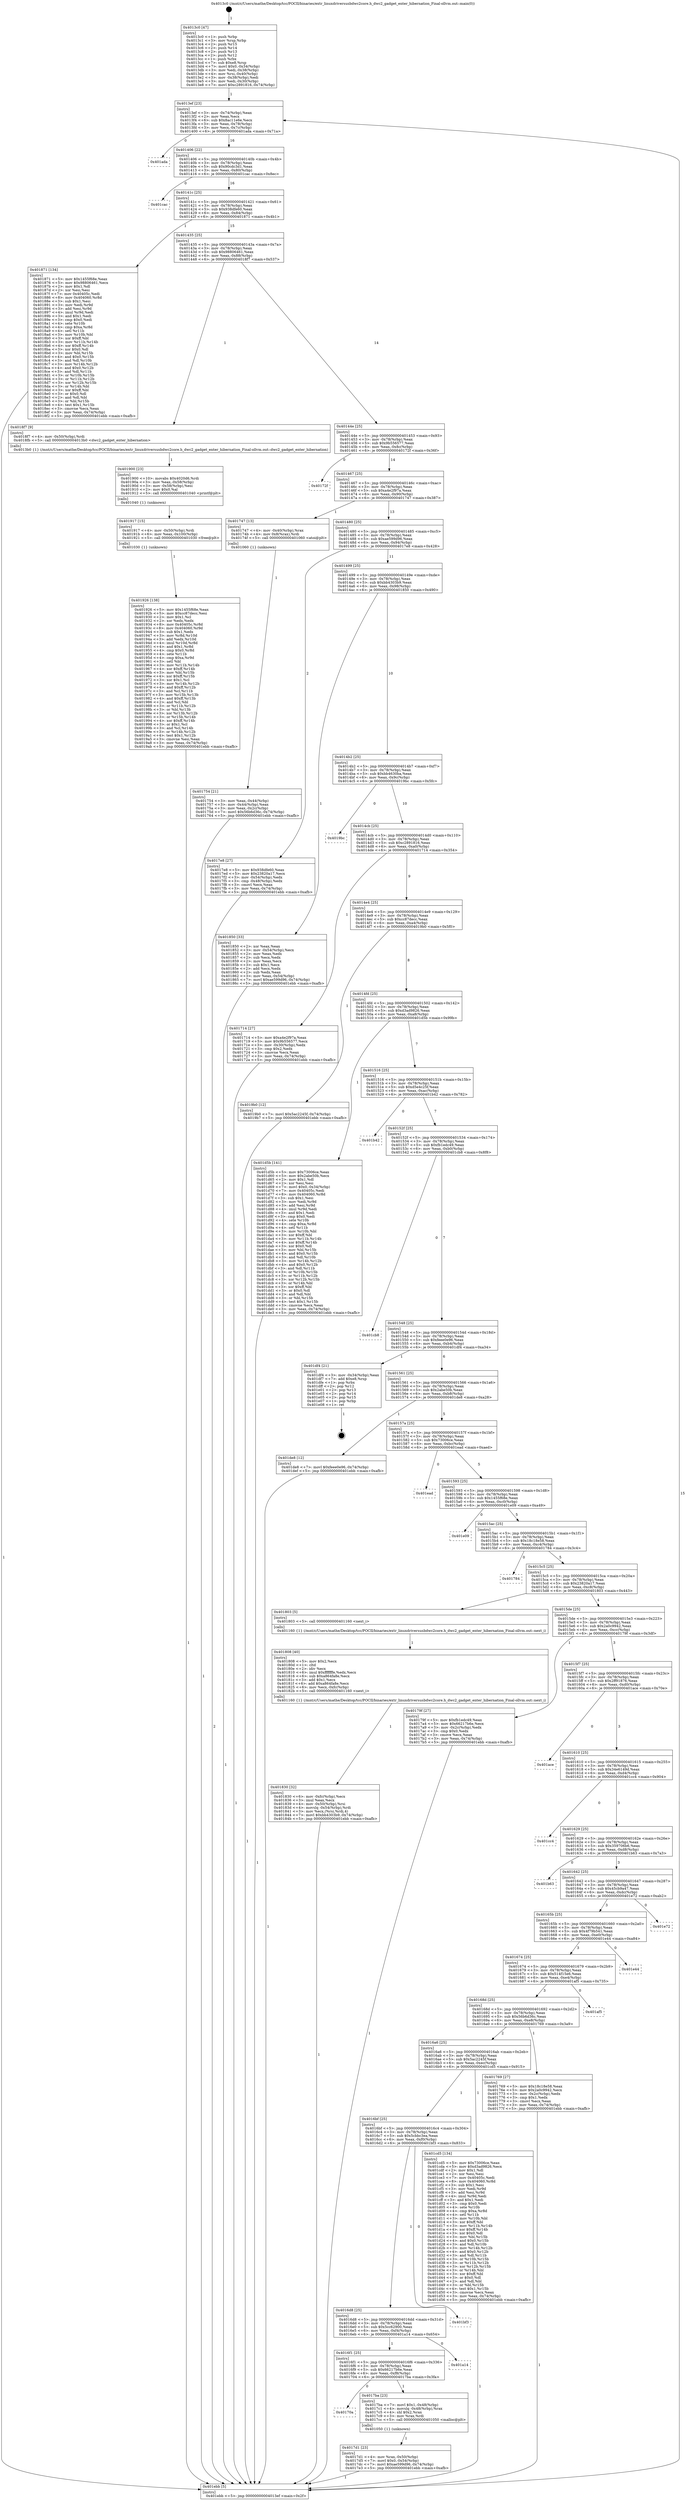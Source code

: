 digraph "0x4013c0" {
  label = "0x4013c0 (/mnt/c/Users/mathe/Desktop/tcc/POCII/binaries/extr_linuxdriversusbdwc2core.h_dwc2_gadget_enter_hibernation_Final-ollvm.out::main(0))"
  labelloc = "t"
  node[shape=record]

  Entry [label="",width=0.3,height=0.3,shape=circle,fillcolor=black,style=filled]
  "0x4013ef" [label="{
     0x4013ef [23]\l
     | [instrs]\l
     &nbsp;&nbsp;0x4013ef \<+3\>: mov -0x74(%rbp),%eax\l
     &nbsp;&nbsp;0x4013f2 \<+2\>: mov %eax,%ecx\l
     &nbsp;&nbsp;0x4013f4 \<+6\>: sub $0x8ac11e6e,%ecx\l
     &nbsp;&nbsp;0x4013fa \<+3\>: mov %eax,-0x78(%rbp)\l
     &nbsp;&nbsp;0x4013fd \<+3\>: mov %ecx,-0x7c(%rbp)\l
     &nbsp;&nbsp;0x401400 \<+6\>: je 0000000000401ada \<main+0x71a\>\l
  }"]
  "0x401ada" [label="{
     0x401ada\l
  }", style=dashed]
  "0x401406" [label="{
     0x401406 [22]\l
     | [instrs]\l
     &nbsp;&nbsp;0x401406 \<+5\>: jmp 000000000040140b \<main+0x4b\>\l
     &nbsp;&nbsp;0x40140b \<+3\>: mov -0x78(%rbp),%eax\l
     &nbsp;&nbsp;0x40140e \<+5\>: sub $0x90cdc3d1,%eax\l
     &nbsp;&nbsp;0x401413 \<+3\>: mov %eax,-0x80(%rbp)\l
     &nbsp;&nbsp;0x401416 \<+6\>: je 0000000000401cac \<main+0x8ec\>\l
  }"]
  Exit [label="",width=0.3,height=0.3,shape=circle,fillcolor=black,style=filled,peripheries=2]
  "0x401cac" [label="{
     0x401cac\l
  }", style=dashed]
  "0x40141c" [label="{
     0x40141c [25]\l
     | [instrs]\l
     &nbsp;&nbsp;0x40141c \<+5\>: jmp 0000000000401421 \<main+0x61\>\l
     &nbsp;&nbsp;0x401421 \<+3\>: mov -0x78(%rbp),%eax\l
     &nbsp;&nbsp;0x401424 \<+5\>: sub $0x938dfe60,%eax\l
     &nbsp;&nbsp;0x401429 \<+6\>: mov %eax,-0x84(%rbp)\l
     &nbsp;&nbsp;0x40142f \<+6\>: je 0000000000401871 \<main+0x4b1\>\l
  }"]
  "0x401926" [label="{
     0x401926 [138]\l
     | [instrs]\l
     &nbsp;&nbsp;0x401926 \<+5\>: mov $0x1455f68e,%eax\l
     &nbsp;&nbsp;0x40192b \<+5\>: mov $0xcc87decc,%esi\l
     &nbsp;&nbsp;0x401930 \<+2\>: mov $0x1,%cl\l
     &nbsp;&nbsp;0x401932 \<+2\>: xor %edx,%edx\l
     &nbsp;&nbsp;0x401934 \<+8\>: mov 0x40405c,%r8d\l
     &nbsp;&nbsp;0x40193c \<+8\>: mov 0x404060,%r9d\l
     &nbsp;&nbsp;0x401944 \<+3\>: sub $0x1,%edx\l
     &nbsp;&nbsp;0x401947 \<+3\>: mov %r8d,%r10d\l
     &nbsp;&nbsp;0x40194a \<+3\>: add %edx,%r10d\l
     &nbsp;&nbsp;0x40194d \<+4\>: imul %r10d,%r8d\l
     &nbsp;&nbsp;0x401951 \<+4\>: and $0x1,%r8d\l
     &nbsp;&nbsp;0x401955 \<+4\>: cmp $0x0,%r8d\l
     &nbsp;&nbsp;0x401959 \<+4\>: sete %r11b\l
     &nbsp;&nbsp;0x40195d \<+4\>: cmp $0xa,%r9d\l
     &nbsp;&nbsp;0x401961 \<+3\>: setl %bl\l
     &nbsp;&nbsp;0x401964 \<+3\>: mov %r11b,%r14b\l
     &nbsp;&nbsp;0x401967 \<+4\>: xor $0xff,%r14b\l
     &nbsp;&nbsp;0x40196b \<+3\>: mov %bl,%r15b\l
     &nbsp;&nbsp;0x40196e \<+4\>: xor $0xff,%r15b\l
     &nbsp;&nbsp;0x401972 \<+3\>: xor $0x1,%cl\l
     &nbsp;&nbsp;0x401975 \<+3\>: mov %r14b,%r12b\l
     &nbsp;&nbsp;0x401978 \<+4\>: and $0xff,%r12b\l
     &nbsp;&nbsp;0x40197c \<+3\>: and %cl,%r11b\l
     &nbsp;&nbsp;0x40197f \<+3\>: mov %r15b,%r13b\l
     &nbsp;&nbsp;0x401982 \<+4\>: and $0xff,%r13b\l
     &nbsp;&nbsp;0x401986 \<+2\>: and %cl,%bl\l
     &nbsp;&nbsp;0x401988 \<+3\>: or %r11b,%r12b\l
     &nbsp;&nbsp;0x40198b \<+3\>: or %bl,%r13b\l
     &nbsp;&nbsp;0x40198e \<+3\>: xor %r13b,%r12b\l
     &nbsp;&nbsp;0x401991 \<+3\>: or %r15b,%r14b\l
     &nbsp;&nbsp;0x401994 \<+4\>: xor $0xff,%r14b\l
     &nbsp;&nbsp;0x401998 \<+3\>: or $0x1,%cl\l
     &nbsp;&nbsp;0x40199b \<+3\>: and %cl,%r14b\l
     &nbsp;&nbsp;0x40199e \<+3\>: or %r14b,%r12b\l
     &nbsp;&nbsp;0x4019a1 \<+4\>: test $0x1,%r12b\l
     &nbsp;&nbsp;0x4019a5 \<+3\>: cmovne %esi,%eax\l
     &nbsp;&nbsp;0x4019a8 \<+3\>: mov %eax,-0x74(%rbp)\l
     &nbsp;&nbsp;0x4019ab \<+5\>: jmp 0000000000401ebb \<main+0xafb\>\l
  }"]
  "0x401871" [label="{
     0x401871 [134]\l
     | [instrs]\l
     &nbsp;&nbsp;0x401871 \<+5\>: mov $0x1455f68e,%eax\l
     &nbsp;&nbsp;0x401876 \<+5\>: mov $0x98806461,%ecx\l
     &nbsp;&nbsp;0x40187b \<+2\>: mov $0x1,%dl\l
     &nbsp;&nbsp;0x40187d \<+2\>: xor %esi,%esi\l
     &nbsp;&nbsp;0x40187f \<+7\>: mov 0x40405c,%edi\l
     &nbsp;&nbsp;0x401886 \<+8\>: mov 0x404060,%r8d\l
     &nbsp;&nbsp;0x40188e \<+3\>: sub $0x1,%esi\l
     &nbsp;&nbsp;0x401891 \<+3\>: mov %edi,%r9d\l
     &nbsp;&nbsp;0x401894 \<+3\>: add %esi,%r9d\l
     &nbsp;&nbsp;0x401897 \<+4\>: imul %r9d,%edi\l
     &nbsp;&nbsp;0x40189b \<+3\>: and $0x1,%edi\l
     &nbsp;&nbsp;0x40189e \<+3\>: cmp $0x0,%edi\l
     &nbsp;&nbsp;0x4018a1 \<+4\>: sete %r10b\l
     &nbsp;&nbsp;0x4018a5 \<+4\>: cmp $0xa,%r8d\l
     &nbsp;&nbsp;0x4018a9 \<+4\>: setl %r11b\l
     &nbsp;&nbsp;0x4018ad \<+3\>: mov %r10b,%bl\l
     &nbsp;&nbsp;0x4018b0 \<+3\>: xor $0xff,%bl\l
     &nbsp;&nbsp;0x4018b3 \<+3\>: mov %r11b,%r14b\l
     &nbsp;&nbsp;0x4018b6 \<+4\>: xor $0xff,%r14b\l
     &nbsp;&nbsp;0x4018ba \<+3\>: xor $0x0,%dl\l
     &nbsp;&nbsp;0x4018bd \<+3\>: mov %bl,%r15b\l
     &nbsp;&nbsp;0x4018c0 \<+4\>: and $0x0,%r15b\l
     &nbsp;&nbsp;0x4018c4 \<+3\>: and %dl,%r10b\l
     &nbsp;&nbsp;0x4018c7 \<+3\>: mov %r14b,%r12b\l
     &nbsp;&nbsp;0x4018ca \<+4\>: and $0x0,%r12b\l
     &nbsp;&nbsp;0x4018ce \<+3\>: and %dl,%r11b\l
     &nbsp;&nbsp;0x4018d1 \<+3\>: or %r10b,%r15b\l
     &nbsp;&nbsp;0x4018d4 \<+3\>: or %r11b,%r12b\l
     &nbsp;&nbsp;0x4018d7 \<+3\>: xor %r12b,%r15b\l
     &nbsp;&nbsp;0x4018da \<+3\>: or %r14b,%bl\l
     &nbsp;&nbsp;0x4018dd \<+3\>: xor $0xff,%bl\l
     &nbsp;&nbsp;0x4018e0 \<+3\>: or $0x0,%dl\l
     &nbsp;&nbsp;0x4018e3 \<+2\>: and %dl,%bl\l
     &nbsp;&nbsp;0x4018e5 \<+3\>: or %bl,%r15b\l
     &nbsp;&nbsp;0x4018e8 \<+4\>: test $0x1,%r15b\l
     &nbsp;&nbsp;0x4018ec \<+3\>: cmovne %ecx,%eax\l
     &nbsp;&nbsp;0x4018ef \<+3\>: mov %eax,-0x74(%rbp)\l
     &nbsp;&nbsp;0x4018f2 \<+5\>: jmp 0000000000401ebb \<main+0xafb\>\l
  }"]
  "0x401435" [label="{
     0x401435 [25]\l
     | [instrs]\l
     &nbsp;&nbsp;0x401435 \<+5\>: jmp 000000000040143a \<main+0x7a\>\l
     &nbsp;&nbsp;0x40143a \<+3\>: mov -0x78(%rbp),%eax\l
     &nbsp;&nbsp;0x40143d \<+5\>: sub $0x98806461,%eax\l
     &nbsp;&nbsp;0x401442 \<+6\>: mov %eax,-0x88(%rbp)\l
     &nbsp;&nbsp;0x401448 \<+6\>: je 00000000004018f7 \<main+0x537\>\l
  }"]
  "0x401917" [label="{
     0x401917 [15]\l
     | [instrs]\l
     &nbsp;&nbsp;0x401917 \<+4\>: mov -0x50(%rbp),%rdi\l
     &nbsp;&nbsp;0x40191b \<+6\>: mov %eax,-0x100(%rbp)\l
     &nbsp;&nbsp;0x401921 \<+5\>: call 0000000000401030 \<free@plt\>\l
     | [calls]\l
     &nbsp;&nbsp;0x401030 \{1\} (unknown)\l
  }"]
  "0x4018f7" [label="{
     0x4018f7 [9]\l
     | [instrs]\l
     &nbsp;&nbsp;0x4018f7 \<+4\>: mov -0x50(%rbp),%rdi\l
     &nbsp;&nbsp;0x4018fb \<+5\>: call 00000000004013b0 \<dwc2_gadget_enter_hibernation\>\l
     | [calls]\l
     &nbsp;&nbsp;0x4013b0 \{1\} (/mnt/c/Users/mathe/Desktop/tcc/POCII/binaries/extr_linuxdriversusbdwc2core.h_dwc2_gadget_enter_hibernation_Final-ollvm.out::dwc2_gadget_enter_hibernation)\l
  }"]
  "0x40144e" [label="{
     0x40144e [25]\l
     | [instrs]\l
     &nbsp;&nbsp;0x40144e \<+5\>: jmp 0000000000401453 \<main+0x93\>\l
     &nbsp;&nbsp;0x401453 \<+3\>: mov -0x78(%rbp),%eax\l
     &nbsp;&nbsp;0x401456 \<+5\>: sub $0x9b556577,%eax\l
     &nbsp;&nbsp;0x40145b \<+6\>: mov %eax,-0x8c(%rbp)\l
     &nbsp;&nbsp;0x401461 \<+6\>: je 000000000040172f \<main+0x36f\>\l
  }"]
  "0x401900" [label="{
     0x401900 [23]\l
     | [instrs]\l
     &nbsp;&nbsp;0x401900 \<+10\>: movabs $0x4020d6,%rdi\l
     &nbsp;&nbsp;0x40190a \<+3\>: mov %eax,-0x58(%rbp)\l
     &nbsp;&nbsp;0x40190d \<+3\>: mov -0x58(%rbp),%esi\l
     &nbsp;&nbsp;0x401910 \<+2\>: mov $0x0,%al\l
     &nbsp;&nbsp;0x401912 \<+5\>: call 0000000000401040 \<printf@plt\>\l
     | [calls]\l
     &nbsp;&nbsp;0x401040 \{1\} (unknown)\l
  }"]
  "0x40172f" [label="{
     0x40172f\l
  }", style=dashed]
  "0x401467" [label="{
     0x401467 [25]\l
     | [instrs]\l
     &nbsp;&nbsp;0x401467 \<+5\>: jmp 000000000040146c \<main+0xac\>\l
     &nbsp;&nbsp;0x40146c \<+3\>: mov -0x78(%rbp),%eax\l
     &nbsp;&nbsp;0x40146f \<+5\>: sub $0xa4e2f97a,%eax\l
     &nbsp;&nbsp;0x401474 \<+6\>: mov %eax,-0x90(%rbp)\l
     &nbsp;&nbsp;0x40147a \<+6\>: je 0000000000401747 \<main+0x387\>\l
  }"]
  "0x401830" [label="{
     0x401830 [32]\l
     | [instrs]\l
     &nbsp;&nbsp;0x401830 \<+6\>: mov -0xfc(%rbp),%ecx\l
     &nbsp;&nbsp;0x401836 \<+3\>: imul %eax,%ecx\l
     &nbsp;&nbsp;0x401839 \<+4\>: mov -0x50(%rbp),%rsi\l
     &nbsp;&nbsp;0x40183d \<+4\>: movslq -0x54(%rbp),%rdi\l
     &nbsp;&nbsp;0x401841 \<+3\>: mov %ecx,(%rsi,%rdi,4)\l
     &nbsp;&nbsp;0x401844 \<+7\>: movl $0xbb4303b9,-0x74(%rbp)\l
     &nbsp;&nbsp;0x40184b \<+5\>: jmp 0000000000401ebb \<main+0xafb\>\l
  }"]
  "0x401747" [label="{
     0x401747 [13]\l
     | [instrs]\l
     &nbsp;&nbsp;0x401747 \<+4\>: mov -0x40(%rbp),%rax\l
     &nbsp;&nbsp;0x40174b \<+4\>: mov 0x8(%rax),%rdi\l
     &nbsp;&nbsp;0x40174f \<+5\>: call 0000000000401060 \<atoi@plt\>\l
     | [calls]\l
     &nbsp;&nbsp;0x401060 \{1\} (unknown)\l
  }"]
  "0x401480" [label="{
     0x401480 [25]\l
     | [instrs]\l
     &nbsp;&nbsp;0x401480 \<+5\>: jmp 0000000000401485 \<main+0xc5\>\l
     &nbsp;&nbsp;0x401485 \<+3\>: mov -0x78(%rbp),%eax\l
     &nbsp;&nbsp;0x401488 \<+5\>: sub $0xae599d96,%eax\l
     &nbsp;&nbsp;0x40148d \<+6\>: mov %eax,-0x94(%rbp)\l
     &nbsp;&nbsp;0x401493 \<+6\>: je 00000000004017e8 \<main+0x428\>\l
  }"]
  "0x401808" [label="{
     0x401808 [40]\l
     | [instrs]\l
     &nbsp;&nbsp;0x401808 \<+5\>: mov $0x2,%ecx\l
     &nbsp;&nbsp;0x40180d \<+1\>: cltd\l
     &nbsp;&nbsp;0x40180e \<+2\>: idiv %ecx\l
     &nbsp;&nbsp;0x401810 \<+6\>: imul $0xfffffffe,%edx,%ecx\l
     &nbsp;&nbsp;0x401816 \<+6\>: sub $0xa864fa8e,%ecx\l
     &nbsp;&nbsp;0x40181c \<+3\>: add $0x1,%ecx\l
     &nbsp;&nbsp;0x40181f \<+6\>: add $0xa864fa8e,%ecx\l
     &nbsp;&nbsp;0x401825 \<+6\>: mov %ecx,-0xfc(%rbp)\l
     &nbsp;&nbsp;0x40182b \<+5\>: call 0000000000401160 \<next_i\>\l
     | [calls]\l
     &nbsp;&nbsp;0x401160 \{1\} (/mnt/c/Users/mathe/Desktop/tcc/POCII/binaries/extr_linuxdriversusbdwc2core.h_dwc2_gadget_enter_hibernation_Final-ollvm.out::next_i)\l
  }"]
  "0x4017e8" [label="{
     0x4017e8 [27]\l
     | [instrs]\l
     &nbsp;&nbsp;0x4017e8 \<+5\>: mov $0x938dfe60,%eax\l
     &nbsp;&nbsp;0x4017ed \<+5\>: mov $0x23820a17,%ecx\l
     &nbsp;&nbsp;0x4017f2 \<+3\>: mov -0x54(%rbp),%edx\l
     &nbsp;&nbsp;0x4017f5 \<+3\>: cmp -0x48(%rbp),%edx\l
     &nbsp;&nbsp;0x4017f8 \<+3\>: cmovl %ecx,%eax\l
     &nbsp;&nbsp;0x4017fb \<+3\>: mov %eax,-0x74(%rbp)\l
     &nbsp;&nbsp;0x4017fe \<+5\>: jmp 0000000000401ebb \<main+0xafb\>\l
  }"]
  "0x401499" [label="{
     0x401499 [25]\l
     | [instrs]\l
     &nbsp;&nbsp;0x401499 \<+5\>: jmp 000000000040149e \<main+0xde\>\l
     &nbsp;&nbsp;0x40149e \<+3\>: mov -0x78(%rbp),%eax\l
     &nbsp;&nbsp;0x4014a1 \<+5\>: sub $0xbb4303b9,%eax\l
     &nbsp;&nbsp;0x4014a6 \<+6\>: mov %eax,-0x98(%rbp)\l
     &nbsp;&nbsp;0x4014ac \<+6\>: je 0000000000401850 \<main+0x490\>\l
  }"]
  "0x4017d1" [label="{
     0x4017d1 [23]\l
     | [instrs]\l
     &nbsp;&nbsp;0x4017d1 \<+4\>: mov %rax,-0x50(%rbp)\l
     &nbsp;&nbsp;0x4017d5 \<+7\>: movl $0x0,-0x54(%rbp)\l
     &nbsp;&nbsp;0x4017dc \<+7\>: movl $0xae599d96,-0x74(%rbp)\l
     &nbsp;&nbsp;0x4017e3 \<+5\>: jmp 0000000000401ebb \<main+0xafb\>\l
  }"]
  "0x401850" [label="{
     0x401850 [33]\l
     | [instrs]\l
     &nbsp;&nbsp;0x401850 \<+2\>: xor %eax,%eax\l
     &nbsp;&nbsp;0x401852 \<+3\>: mov -0x54(%rbp),%ecx\l
     &nbsp;&nbsp;0x401855 \<+2\>: mov %eax,%edx\l
     &nbsp;&nbsp;0x401857 \<+2\>: sub %ecx,%edx\l
     &nbsp;&nbsp;0x401859 \<+2\>: mov %eax,%ecx\l
     &nbsp;&nbsp;0x40185b \<+3\>: sub $0x1,%ecx\l
     &nbsp;&nbsp;0x40185e \<+2\>: add %ecx,%edx\l
     &nbsp;&nbsp;0x401860 \<+2\>: sub %edx,%eax\l
     &nbsp;&nbsp;0x401862 \<+3\>: mov %eax,-0x54(%rbp)\l
     &nbsp;&nbsp;0x401865 \<+7\>: movl $0xae599d96,-0x74(%rbp)\l
     &nbsp;&nbsp;0x40186c \<+5\>: jmp 0000000000401ebb \<main+0xafb\>\l
  }"]
  "0x4014b2" [label="{
     0x4014b2 [25]\l
     | [instrs]\l
     &nbsp;&nbsp;0x4014b2 \<+5\>: jmp 00000000004014b7 \<main+0xf7\>\l
     &nbsp;&nbsp;0x4014b7 \<+3\>: mov -0x78(%rbp),%eax\l
     &nbsp;&nbsp;0x4014ba \<+5\>: sub $0xbb4630ba,%eax\l
     &nbsp;&nbsp;0x4014bf \<+6\>: mov %eax,-0x9c(%rbp)\l
     &nbsp;&nbsp;0x4014c5 \<+6\>: je 00000000004019bc \<main+0x5fc\>\l
  }"]
  "0x40170a" [label="{
     0x40170a\l
  }", style=dashed]
  "0x4019bc" [label="{
     0x4019bc\l
  }", style=dashed]
  "0x4014cb" [label="{
     0x4014cb [25]\l
     | [instrs]\l
     &nbsp;&nbsp;0x4014cb \<+5\>: jmp 00000000004014d0 \<main+0x110\>\l
     &nbsp;&nbsp;0x4014d0 \<+3\>: mov -0x78(%rbp),%eax\l
     &nbsp;&nbsp;0x4014d3 \<+5\>: sub $0xc2891816,%eax\l
     &nbsp;&nbsp;0x4014d8 \<+6\>: mov %eax,-0xa0(%rbp)\l
     &nbsp;&nbsp;0x4014de \<+6\>: je 0000000000401714 \<main+0x354\>\l
  }"]
  "0x4017ba" [label="{
     0x4017ba [23]\l
     | [instrs]\l
     &nbsp;&nbsp;0x4017ba \<+7\>: movl $0x1,-0x48(%rbp)\l
     &nbsp;&nbsp;0x4017c1 \<+4\>: movslq -0x48(%rbp),%rax\l
     &nbsp;&nbsp;0x4017c5 \<+4\>: shl $0x2,%rax\l
     &nbsp;&nbsp;0x4017c9 \<+3\>: mov %rax,%rdi\l
     &nbsp;&nbsp;0x4017cc \<+5\>: call 0000000000401050 \<malloc@plt\>\l
     | [calls]\l
     &nbsp;&nbsp;0x401050 \{1\} (unknown)\l
  }"]
  "0x401714" [label="{
     0x401714 [27]\l
     | [instrs]\l
     &nbsp;&nbsp;0x401714 \<+5\>: mov $0xa4e2f97a,%eax\l
     &nbsp;&nbsp;0x401719 \<+5\>: mov $0x9b556577,%ecx\l
     &nbsp;&nbsp;0x40171e \<+3\>: mov -0x30(%rbp),%edx\l
     &nbsp;&nbsp;0x401721 \<+3\>: cmp $0x2,%edx\l
     &nbsp;&nbsp;0x401724 \<+3\>: cmovne %ecx,%eax\l
     &nbsp;&nbsp;0x401727 \<+3\>: mov %eax,-0x74(%rbp)\l
     &nbsp;&nbsp;0x40172a \<+5\>: jmp 0000000000401ebb \<main+0xafb\>\l
  }"]
  "0x4014e4" [label="{
     0x4014e4 [25]\l
     | [instrs]\l
     &nbsp;&nbsp;0x4014e4 \<+5\>: jmp 00000000004014e9 \<main+0x129\>\l
     &nbsp;&nbsp;0x4014e9 \<+3\>: mov -0x78(%rbp),%eax\l
     &nbsp;&nbsp;0x4014ec \<+5\>: sub $0xcc87decc,%eax\l
     &nbsp;&nbsp;0x4014f1 \<+6\>: mov %eax,-0xa4(%rbp)\l
     &nbsp;&nbsp;0x4014f7 \<+6\>: je 00000000004019b0 \<main+0x5f0\>\l
  }"]
  "0x401ebb" [label="{
     0x401ebb [5]\l
     | [instrs]\l
     &nbsp;&nbsp;0x401ebb \<+5\>: jmp 00000000004013ef \<main+0x2f\>\l
  }"]
  "0x4013c0" [label="{
     0x4013c0 [47]\l
     | [instrs]\l
     &nbsp;&nbsp;0x4013c0 \<+1\>: push %rbp\l
     &nbsp;&nbsp;0x4013c1 \<+3\>: mov %rsp,%rbp\l
     &nbsp;&nbsp;0x4013c4 \<+2\>: push %r15\l
     &nbsp;&nbsp;0x4013c6 \<+2\>: push %r14\l
     &nbsp;&nbsp;0x4013c8 \<+2\>: push %r13\l
     &nbsp;&nbsp;0x4013ca \<+2\>: push %r12\l
     &nbsp;&nbsp;0x4013cc \<+1\>: push %rbx\l
     &nbsp;&nbsp;0x4013cd \<+7\>: sub $0xe8,%rsp\l
     &nbsp;&nbsp;0x4013d4 \<+7\>: movl $0x0,-0x34(%rbp)\l
     &nbsp;&nbsp;0x4013db \<+3\>: mov %edi,-0x38(%rbp)\l
     &nbsp;&nbsp;0x4013de \<+4\>: mov %rsi,-0x40(%rbp)\l
     &nbsp;&nbsp;0x4013e2 \<+3\>: mov -0x38(%rbp),%edi\l
     &nbsp;&nbsp;0x4013e5 \<+3\>: mov %edi,-0x30(%rbp)\l
     &nbsp;&nbsp;0x4013e8 \<+7\>: movl $0xc2891816,-0x74(%rbp)\l
  }"]
  "0x401754" [label="{
     0x401754 [21]\l
     | [instrs]\l
     &nbsp;&nbsp;0x401754 \<+3\>: mov %eax,-0x44(%rbp)\l
     &nbsp;&nbsp;0x401757 \<+3\>: mov -0x44(%rbp),%eax\l
     &nbsp;&nbsp;0x40175a \<+3\>: mov %eax,-0x2c(%rbp)\l
     &nbsp;&nbsp;0x40175d \<+7\>: movl $0x56b6d36c,-0x74(%rbp)\l
     &nbsp;&nbsp;0x401764 \<+5\>: jmp 0000000000401ebb \<main+0xafb\>\l
  }"]
  "0x4016f1" [label="{
     0x4016f1 [25]\l
     | [instrs]\l
     &nbsp;&nbsp;0x4016f1 \<+5\>: jmp 00000000004016f6 \<main+0x336\>\l
     &nbsp;&nbsp;0x4016f6 \<+3\>: mov -0x78(%rbp),%eax\l
     &nbsp;&nbsp;0x4016f9 \<+5\>: sub $0x66217b6e,%eax\l
     &nbsp;&nbsp;0x4016fe \<+6\>: mov %eax,-0xf8(%rbp)\l
     &nbsp;&nbsp;0x401704 \<+6\>: je 00000000004017ba \<main+0x3fa\>\l
  }"]
  "0x4019b0" [label="{
     0x4019b0 [12]\l
     | [instrs]\l
     &nbsp;&nbsp;0x4019b0 \<+7\>: movl $0x5ac2245f,-0x74(%rbp)\l
     &nbsp;&nbsp;0x4019b7 \<+5\>: jmp 0000000000401ebb \<main+0xafb\>\l
  }"]
  "0x4014fd" [label="{
     0x4014fd [25]\l
     | [instrs]\l
     &nbsp;&nbsp;0x4014fd \<+5\>: jmp 0000000000401502 \<main+0x142\>\l
     &nbsp;&nbsp;0x401502 \<+3\>: mov -0x78(%rbp),%eax\l
     &nbsp;&nbsp;0x401505 \<+5\>: sub $0xd3ad9826,%eax\l
     &nbsp;&nbsp;0x40150a \<+6\>: mov %eax,-0xa8(%rbp)\l
     &nbsp;&nbsp;0x401510 \<+6\>: je 0000000000401d5b \<main+0x99b\>\l
  }"]
  "0x401a14" [label="{
     0x401a14\l
  }", style=dashed]
  "0x401d5b" [label="{
     0x401d5b [141]\l
     | [instrs]\l
     &nbsp;&nbsp;0x401d5b \<+5\>: mov $0x73006ce,%eax\l
     &nbsp;&nbsp;0x401d60 \<+5\>: mov $0x2abe50b,%ecx\l
     &nbsp;&nbsp;0x401d65 \<+2\>: mov $0x1,%dl\l
     &nbsp;&nbsp;0x401d67 \<+2\>: xor %esi,%esi\l
     &nbsp;&nbsp;0x401d69 \<+7\>: movl $0x0,-0x34(%rbp)\l
     &nbsp;&nbsp;0x401d70 \<+7\>: mov 0x40405c,%edi\l
     &nbsp;&nbsp;0x401d77 \<+8\>: mov 0x404060,%r8d\l
     &nbsp;&nbsp;0x401d7f \<+3\>: sub $0x1,%esi\l
     &nbsp;&nbsp;0x401d82 \<+3\>: mov %edi,%r9d\l
     &nbsp;&nbsp;0x401d85 \<+3\>: add %esi,%r9d\l
     &nbsp;&nbsp;0x401d88 \<+4\>: imul %r9d,%edi\l
     &nbsp;&nbsp;0x401d8c \<+3\>: and $0x1,%edi\l
     &nbsp;&nbsp;0x401d8f \<+3\>: cmp $0x0,%edi\l
     &nbsp;&nbsp;0x401d92 \<+4\>: sete %r10b\l
     &nbsp;&nbsp;0x401d96 \<+4\>: cmp $0xa,%r8d\l
     &nbsp;&nbsp;0x401d9a \<+4\>: setl %r11b\l
     &nbsp;&nbsp;0x401d9e \<+3\>: mov %r10b,%bl\l
     &nbsp;&nbsp;0x401da1 \<+3\>: xor $0xff,%bl\l
     &nbsp;&nbsp;0x401da4 \<+3\>: mov %r11b,%r14b\l
     &nbsp;&nbsp;0x401da7 \<+4\>: xor $0xff,%r14b\l
     &nbsp;&nbsp;0x401dab \<+3\>: xor $0x0,%dl\l
     &nbsp;&nbsp;0x401dae \<+3\>: mov %bl,%r15b\l
     &nbsp;&nbsp;0x401db1 \<+4\>: and $0x0,%r15b\l
     &nbsp;&nbsp;0x401db5 \<+3\>: and %dl,%r10b\l
     &nbsp;&nbsp;0x401db8 \<+3\>: mov %r14b,%r12b\l
     &nbsp;&nbsp;0x401dbb \<+4\>: and $0x0,%r12b\l
     &nbsp;&nbsp;0x401dbf \<+3\>: and %dl,%r11b\l
     &nbsp;&nbsp;0x401dc2 \<+3\>: or %r10b,%r15b\l
     &nbsp;&nbsp;0x401dc5 \<+3\>: or %r11b,%r12b\l
     &nbsp;&nbsp;0x401dc8 \<+3\>: xor %r12b,%r15b\l
     &nbsp;&nbsp;0x401dcb \<+3\>: or %r14b,%bl\l
     &nbsp;&nbsp;0x401dce \<+3\>: xor $0xff,%bl\l
     &nbsp;&nbsp;0x401dd1 \<+3\>: or $0x0,%dl\l
     &nbsp;&nbsp;0x401dd4 \<+2\>: and %dl,%bl\l
     &nbsp;&nbsp;0x401dd6 \<+3\>: or %bl,%r15b\l
     &nbsp;&nbsp;0x401dd9 \<+4\>: test $0x1,%r15b\l
     &nbsp;&nbsp;0x401ddd \<+3\>: cmovne %ecx,%eax\l
     &nbsp;&nbsp;0x401de0 \<+3\>: mov %eax,-0x74(%rbp)\l
     &nbsp;&nbsp;0x401de3 \<+5\>: jmp 0000000000401ebb \<main+0xafb\>\l
  }"]
  "0x401516" [label="{
     0x401516 [25]\l
     | [instrs]\l
     &nbsp;&nbsp;0x401516 \<+5\>: jmp 000000000040151b \<main+0x15b\>\l
     &nbsp;&nbsp;0x40151b \<+3\>: mov -0x78(%rbp),%eax\l
     &nbsp;&nbsp;0x40151e \<+5\>: sub $0xd5e4c25f,%eax\l
     &nbsp;&nbsp;0x401523 \<+6\>: mov %eax,-0xac(%rbp)\l
     &nbsp;&nbsp;0x401529 \<+6\>: je 0000000000401b42 \<main+0x782\>\l
  }"]
  "0x4016d8" [label="{
     0x4016d8 [25]\l
     | [instrs]\l
     &nbsp;&nbsp;0x4016d8 \<+5\>: jmp 00000000004016dd \<main+0x31d\>\l
     &nbsp;&nbsp;0x4016dd \<+3\>: mov -0x78(%rbp),%eax\l
     &nbsp;&nbsp;0x4016e0 \<+5\>: sub $0x5cc62900,%eax\l
     &nbsp;&nbsp;0x4016e5 \<+6\>: mov %eax,-0xf4(%rbp)\l
     &nbsp;&nbsp;0x4016eb \<+6\>: je 0000000000401a14 \<main+0x654\>\l
  }"]
  "0x401b42" [label="{
     0x401b42\l
  }", style=dashed]
  "0x40152f" [label="{
     0x40152f [25]\l
     | [instrs]\l
     &nbsp;&nbsp;0x40152f \<+5\>: jmp 0000000000401534 \<main+0x174\>\l
     &nbsp;&nbsp;0x401534 \<+3\>: mov -0x78(%rbp),%eax\l
     &nbsp;&nbsp;0x401537 \<+5\>: sub $0xfb1edc49,%eax\l
     &nbsp;&nbsp;0x40153c \<+6\>: mov %eax,-0xb0(%rbp)\l
     &nbsp;&nbsp;0x401542 \<+6\>: je 0000000000401cb8 \<main+0x8f8\>\l
  }"]
  "0x401bf3" [label="{
     0x401bf3\l
  }", style=dashed]
  "0x401cb8" [label="{
     0x401cb8\l
  }", style=dashed]
  "0x401548" [label="{
     0x401548 [25]\l
     | [instrs]\l
     &nbsp;&nbsp;0x401548 \<+5\>: jmp 000000000040154d \<main+0x18d\>\l
     &nbsp;&nbsp;0x40154d \<+3\>: mov -0x78(%rbp),%eax\l
     &nbsp;&nbsp;0x401550 \<+5\>: sub $0xfeee0e96,%eax\l
     &nbsp;&nbsp;0x401555 \<+6\>: mov %eax,-0xb4(%rbp)\l
     &nbsp;&nbsp;0x40155b \<+6\>: je 0000000000401df4 \<main+0xa34\>\l
  }"]
  "0x4016bf" [label="{
     0x4016bf [25]\l
     | [instrs]\l
     &nbsp;&nbsp;0x4016bf \<+5\>: jmp 00000000004016c4 \<main+0x304\>\l
     &nbsp;&nbsp;0x4016c4 \<+3\>: mov -0x78(%rbp),%eax\l
     &nbsp;&nbsp;0x4016c7 \<+5\>: sub $0x5cbbc3ea,%eax\l
     &nbsp;&nbsp;0x4016cc \<+6\>: mov %eax,-0xf0(%rbp)\l
     &nbsp;&nbsp;0x4016d2 \<+6\>: je 0000000000401bf3 \<main+0x833\>\l
  }"]
  "0x401df4" [label="{
     0x401df4 [21]\l
     | [instrs]\l
     &nbsp;&nbsp;0x401df4 \<+3\>: mov -0x34(%rbp),%eax\l
     &nbsp;&nbsp;0x401df7 \<+7\>: add $0xe8,%rsp\l
     &nbsp;&nbsp;0x401dfe \<+1\>: pop %rbx\l
     &nbsp;&nbsp;0x401dff \<+2\>: pop %r12\l
     &nbsp;&nbsp;0x401e01 \<+2\>: pop %r13\l
     &nbsp;&nbsp;0x401e03 \<+2\>: pop %r14\l
     &nbsp;&nbsp;0x401e05 \<+2\>: pop %r15\l
     &nbsp;&nbsp;0x401e07 \<+1\>: pop %rbp\l
     &nbsp;&nbsp;0x401e08 \<+1\>: ret\l
  }"]
  "0x401561" [label="{
     0x401561 [25]\l
     | [instrs]\l
     &nbsp;&nbsp;0x401561 \<+5\>: jmp 0000000000401566 \<main+0x1a6\>\l
     &nbsp;&nbsp;0x401566 \<+3\>: mov -0x78(%rbp),%eax\l
     &nbsp;&nbsp;0x401569 \<+5\>: sub $0x2abe50b,%eax\l
     &nbsp;&nbsp;0x40156e \<+6\>: mov %eax,-0xb8(%rbp)\l
     &nbsp;&nbsp;0x401574 \<+6\>: je 0000000000401de8 \<main+0xa28\>\l
  }"]
  "0x401cd5" [label="{
     0x401cd5 [134]\l
     | [instrs]\l
     &nbsp;&nbsp;0x401cd5 \<+5\>: mov $0x73006ce,%eax\l
     &nbsp;&nbsp;0x401cda \<+5\>: mov $0xd3ad9826,%ecx\l
     &nbsp;&nbsp;0x401cdf \<+2\>: mov $0x1,%dl\l
     &nbsp;&nbsp;0x401ce1 \<+2\>: xor %esi,%esi\l
     &nbsp;&nbsp;0x401ce3 \<+7\>: mov 0x40405c,%edi\l
     &nbsp;&nbsp;0x401cea \<+8\>: mov 0x404060,%r8d\l
     &nbsp;&nbsp;0x401cf2 \<+3\>: sub $0x1,%esi\l
     &nbsp;&nbsp;0x401cf5 \<+3\>: mov %edi,%r9d\l
     &nbsp;&nbsp;0x401cf8 \<+3\>: add %esi,%r9d\l
     &nbsp;&nbsp;0x401cfb \<+4\>: imul %r9d,%edi\l
     &nbsp;&nbsp;0x401cff \<+3\>: and $0x1,%edi\l
     &nbsp;&nbsp;0x401d02 \<+3\>: cmp $0x0,%edi\l
     &nbsp;&nbsp;0x401d05 \<+4\>: sete %r10b\l
     &nbsp;&nbsp;0x401d09 \<+4\>: cmp $0xa,%r8d\l
     &nbsp;&nbsp;0x401d0d \<+4\>: setl %r11b\l
     &nbsp;&nbsp;0x401d11 \<+3\>: mov %r10b,%bl\l
     &nbsp;&nbsp;0x401d14 \<+3\>: xor $0xff,%bl\l
     &nbsp;&nbsp;0x401d17 \<+3\>: mov %r11b,%r14b\l
     &nbsp;&nbsp;0x401d1a \<+4\>: xor $0xff,%r14b\l
     &nbsp;&nbsp;0x401d1e \<+3\>: xor $0x0,%dl\l
     &nbsp;&nbsp;0x401d21 \<+3\>: mov %bl,%r15b\l
     &nbsp;&nbsp;0x401d24 \<+4\>: and $0x0,%r15b\l
     &nbsp;&nbsp;0x401d28 \<+3\>: and %dl,%r10b\l
     &nbsp;&nbsp;0x401d2b \<+3\>: mov %r14b,%r12b\l
     &nbsp;&nbsp;0x401d2e \<+4\>: and $0x0,%r12b\l
     &nbsp;&nbsp;0x401d32 \<+3\>: and %dl,%r11b\l
     &nbsp;&nbsp;0x401d35 \<+3\>: or %r10b,%r15b\l
     &nbsp;&nbsp;0x401d38 \<+3\>: or %r11b,%r12b\l
     &nbsp;&nbsp;0x401d3b \<+3\>: xor %r12b,%r15b\l
     &nbsp;&nbsp;0x401d3e \<+3\>: or %r14b,%bl\l
     &nbsp;&nbsp;0x401d41 \<+3\>: xor $0xff,%bl\l
     &nbsp;&nbsp;0x401d44 \<+3\>: or $0x0,%dl\l
     &nbsp;&nbsp;0x401d47 \<+2\>: and %dl,%bl\l
     &nbsp;&nbsp;0x401d49 \<+3\>: or %bl,%r15b\l
     &nbsp;&nbsp;0x401d4c \<+4\>: test $0x1,%r15b\l
     &nbsp;&nbsp;0x401d50 \<+3\>: cmovne %ecx,%eax\l
     &nbsp;&nbsp;0x401d53 \<+3\>: mov %eax,-0x74(%rbp)\l
     &nbsp;&nbsp;0x401d56 \<+5\>: jmp 0000000000401ebb \<main+0xafb\>\l
  }"]
  "0x401de8" [label="{
     0x401de8 [12]\l
     | [instrs]\l
     &nbsp;&nbsp;0x401de8 \<+7\>: movl $0xfeee0e96,-0x74(%rbp)\l
     &nbsp;&nbsp;0x401def \<+5\>: jmp 0000000000401ebb \<main+0xafb\>\l
  }"]
  "0x40157a" [label="{
     0x40157a [25]\l
     | [instrs]\l
     &nbsp;&nbsp;0x40157a \<+5\>: jmp 000000000040157f \<main+0x1bf\>\l
     &nbsp;&nbsp;0x40157f \<+3\>: mov -0x78(%rbp),%eax\l
     &nbsp;&nbsp;0x401582 \<+5\>: sub $0x73006ce,%eax\l
     &nbsp;&nbsp;0x401587 \<+6\>: mov %eax,-0xbc(%rbp)\l
     &nbsp;&nbsp;0x40158d \<+6\>: je 0000000000401ead \<main+0xaed\>\l
  }"]
  "0x4016a6" [label="{
     0x4016a6 [25]\l
     | [instrs]\l
     &nbsp;&nbsp;0x4016a6 \<+5\>: jmp 00000000004016ab \<main+0x2eb\>\l
     &nbsp;&nbsp;0x4016ab \<+3\>: mov -0x78(%rbp),%eax\l
     &nbsp;&nbsp;0x4016ae \<+5\>: sub $0x5ac2245f,%eax\l
     &nbsp;&nbsp;0x4016b3 \<+6\>: mov %eax,-0xec(%rbp)\l
     &nbsp;&nbsp;0x4016b9 \<+6\>: je 0000000000401cd5 \<main+0x915\>\l
  }"]
  "0x401ead" [label="{
     0x401ead\l
  }", style=dashed]
  "0x401593" [label="{
     0x401593 [25]\l
     | [instrs]\l
     &nbsp;&nbsp;0x401593 \<+5\>: jmp 0000000000401598 \<main+0x1d8\>\l
     &nbsp;&nbsp;0x401598 \<+3\>: mov -0x78(%rbp),%eax\l
     &nbsp;&nbsp;0x40159b \<+5\>: sub $0x1455f68e,%eax\l
     &nbsp;&nbsp;0x4015a0 \<+6\>: mov %eax,-0xc0(%rbp)\l
     &nbsp;&nbsp;0x4015a6 \<+6\>: je 0000000000401e09 \<main+0xa49\>\l
  }"]
  "0x401769" [label="{
     0x401769 [27]\l
     | [instrs]\l
     &nbsp;&nbsp;0x401769 \<+5\>: mov $0x18c18e58,%eax\l
     &nbsp;&nbsp;0x40176e \<+5\>: mov $0x2a0c9942,%ecx\l
     &nbsp;&nbsp;0x401773 \<+3\>: mov -0x2c(%rbp),%edx\l
     &nbsp;&nbsp;0x401776 \<+3\>: cmp $0x1,%edx\l
     &nbsp;&nbsp;0x401779 \<+3\>: cmovl %ecx,%eax\l
     &nbsp;&nbsp;0x40177c \<+3\>: mov %eax,-0x74(%rbp)\l
     &nbsp;&nbsp;0x40177f \<+5\>: jmp 0000000000401ebb \<main+0xafb\>\l
  }"]
  "0x401e09" [label="{
     0x401e09\l
  }", style=dashed]
  "0x4015ac" [label="{
     0x4015ac [25]\l
     | [instrs]\l
     &nbsp;&nbsp;0x4015ac \<+5\>: jmp 00000000004015b1 \<main+0x1f1\>\l
     &nbsp;&nbsp;0x4015b1 \<+3\>: mov -0x78(%rbp),%eax\l
     &nbsp;&nbsp;0x4015b4 \<+5\>: sub $0x18c18e58,%eax\l
     &nbsp;&nbsp;0x4015b9 \<+6\>: mov %eax,-0xc4(%rbp)\l
     &nbsp;&nbsp;0x4015bf \<+6\>: je 0000000000401784 \<main+0x3c4\>\l
  }"]
  "0x40168d" [label="{
     0x40168d [25]\l
     | [instrs]\l
     &nbsp;&nbsp;0x40168d \<+5\>: jmp 0000000000401692 \<main+0x2d2\>\l
     &nbsp;&nbsp;0x401692 \<+3\>: mov -0x78(%rbp),%eax\l
     &nbsp;&nbsp;0x401695 \<+5\>: sub $0x56b6d36c,%eax\l
     &nbsp;&nbsp;0x40169a \<+6\>: mov %eax,-0xe8(%rbp)\l
     &nbsp;&nbsp;0x4016a0 \<+6\>: je 0000000000401769 \<main+0x3a9\>\l
  }"]
  "0x401784" [label="{
     0x401784\l
  }", style=dashed]
  "0x4015c5" [label="{
     0x4015c5 [25]\l
     | [instrs]\l
     &nbsp;&nbsp;0x4015c5 \<+5\>: jmp 00000000004015ca \<main+0x20a\>\l
     &nbsp;&nbsp;0x4015ca \<+3\>: mov -0x78(%rbp),%eax\l
     &nbsp;&nbsp;0x4015cd \<+5\>: sub $0x23820a17,%eax\l
     &nbsp;&nbsp;0x4015d2 \<+6\>: mov %eax,-0xc8(%rbp)\l
     &nbsp;&nbsp;0x4015d8 \<+6\>: je 0000000000401803 \<main+0x443\>\l
  }"]
  "0x401af5" [label="{
     0x401af5\l
  }", style=dashed]
  "0x401803" [label="{
     0x401803 [5]\l
     | [instrs]\l
     &nbsp;&nbsp;0x401803 \<+5\>: call 0000000000401160 \<next_i\>\l
     | [calls]\l
     &nbsp;&nbsp;0x401160 \{1\} (/mnt/c/Users/mathe/Desktop/tcc/POCII/binaries/extr_linuxdriversusbdwc2core.h_dwc2_gadget_enter_hibernation_Final-ollvm.out::next_i)\l
  }"]
  "0x4015de" [label="{
     0x4015de [25]\l
     | [instrs]\l
     &nbsp;&nbsp;0x4015de \<+5\>: jmp 00000000004015e3 \<main+0x223\>\l
     &nbsp;&nbsp;0x4015e3 \<+3\>: mov -0x78(%rbp),%eax\l
     &nbsp;&nbsp;0x4015e6 \<+5\>: sub $0x2a0c9942,%eax\l
     &nbsp;&nbsp;0x4015eb \<+6\>: mov %eax,-0xcc(%rbp)\l
     &nbsp;&nbsp;0x4015f1 \<+6\>: je 000000000040179f \<main+0x3df\>\l
  }"]
  "0x401674" [label="{
     0x401674 [25]\l
     | [instrs]\l
     &nbsp;&nbsp;0x401674 \<+5\>: jmp 0000000000401679 \<main+0x2b9\>\l
     &nbsp;&nbsp;0x401679 \<+3\>: mov -0x78(%rbp),%eax\l
     &nbsp;&nbsp;0x40167c \<+5\>: sub $0x514f15e6,%eax\l
     &nbsp;&nbsp;0x401681 \<+6\>: mov %eax,-0xe4(%rbp)\l
     &nbsp;&nbsp;0x401687 \<+6\>: je 0000000000401af5 \<main+0x735\>\l
  }"]
  "0x40179f" [label="{
     0x40179f [27]\l
     | [instrs]\l
     &nbsp;&nbsp;0x40179f \<+5\>: mov $0xfb1edc49,%eax\l
     &nbsp;&nbsp;0x4017a4 \<+5\>: mov $0x66217b6e,%ecx\l
     &nbsp;&nbsp;0x4017a9 \<+3\>: mov -0x2c(%rbp),%edx\l
     &nbsp;&nbsp;0x4017ac \<+3\>: cmp $0x0,%edx\l
     &nbsp;&nbsp;0x4017af \<+3\>: cmove %ecx,%eax\l
     &nbsp;&nbsp;0x4017b2 \<+3\>: mov %eax,-0x74(%rbp)\l
     &nbsp;&nbsp;0x4017b5 \<+5\>: jmp 0000000000401ebb \<main+0xafb\>\l
  }"]
  "0x4015f7" [label="{
     0x4015f7 [25]\l
     | [instrs]\l
     &nbsp;&nbsp;0x4015f7 \<+5\>: jmp 00000000004015fc \<main+0x23c\>\l
     &nbsp;&nbsp;0x4015fc \<+3\>: mov -0x78(%rbp),%eax\l
     &nbsp;&nbsp;0x4015ff \<+5\>: sub $0x2ff91876,%eax\l
     &nbsp;&nbsp;0x401604 \<+6\>: mov %eax,-0xd0(%rbp)\l
     &nbsp;&nbsp;0x40160a \<+6\>: je 0000000000401ace \<main+0x70e\>\l
  }"]
  "0x401e44" [label="{
     0x401e44\l
  }", style=dashed]
  "0x401ace" [label="{
     0x401ace\l
  }", style=dashed]
  "0x401610" [label="{
     0x401610 [25]\l
     | [instrs]\l
     &nbsp;&nbsp;0x401610 \<+5\>: jmp 0000000000401615 \<main+0x255\>\l
     &nbsp;&nbsp;0x401615 \<+3\>: mov -0x78(%rbp),%eax\l
     &nbsp;&nbsp;0x401618 \<+5\>: sub $0x34e6149d,%eax\l
     &nbsp;&nbsp;0x40161d \<+6\>: mov %eax,-0xd4(%rbp)\l
     &nbsp;&nbsp;0x401623 \<+6\>: je 0000000000401cc4 \<main+0x904\>\l
  }"]
  "0x40165b" [label="{
     0x40165b [25]\l
     | [instrs]\l
     &nbsp;&nbsp;0x40165b \<+5\>: jmp 0000000000401660 \<main+0x2a0\>\l
     &nbsp;&nbsp;0x401660 \<+3\>: mov -0x78(%rbp),%eax\l
     &nbsp;&nbsp;0x401663 \<+5\>: sub $0x4f79b541,%eax\l
     &nbsp;&nbsp;0x401668 \<+6\>: mov %eax,-0xe0(%rbp)\l
     &nbsp;&nbsp;0x40166e \<+6\>: je 0000000000401e44 \<main+0xa84\>\l
  }"]
  "0x401cc4" [label="{
     0x401cc4\l
  }", style=dashed]
  "0x401629" [label="{
     0x401629 [25]\l
     | [instrs]\l
     &nbsp;&nbsp;0x401629 \<+5\>: jmp 000000000040162e \<main+0x26e\>\l
     &nbsp;&nbsp;0x40162e \<+3\>: mov -0x78(%rbp),%eax\l
     &nbsp;&nbsp;0x401631 \<+5\>: sub $0x359706b6,%eax\l
     &nbsp;&nbsp;0x401636 \<+6\>: mov %eax,-0xd8(%rbp)\l
     &nbsp;&nbsp;0x40163c \<+6\>: je 0000000000401b63 \<main+0x7a3\>\l
  }"]
  "0x401e72" [label="{
     0x401e72\l
  }", style=dashed]
  "0x401b63" [label="{
     0x401b63\l
  }", style=dashed]
  "0x401642" [label="{
     0x401642 [25]\l
     | [instrs]\l
     &nbsp;&nbsp;0x401642 \<+5\>: jmp 0000000000401647 \<main+0x287\>\l
     &nbsp;&nbsp;0x401647 \<+3\>: mov -0x78(%rbp),%eax\l
     &nbsp;&nbsp;0x40164a \<+5\>: sub $0x45cb9a47,%eax\l
     &nbsp;&nbsp;0x40164f \<+6\>: mov %eax,-0xdc(%rbp)\l
     &nbsp;&nbsp;0x401655 \<+6\>: je 0000000000401e72 \<main+0xab2\>\l
  }"]
  Entry -> "0x4013c0" [label=" 1"]
  "0x4013ef" -> "0x401ada" [label=" 0"]
  "0x4013ef" -> "0x401406" [label=" 16"]
  "0x401df4" -> Exit [label=" 1"]
  "0x401406" -> "0x401cac" [label=" 0"]
  "0x401406" -> "0x40141c" [label=" 16"]
  "0x401de8" -> "0x401ebb" [label=" 1"]
  "0x40141c" -> "0x401871" [label=" 1"]
  "0x40141c" -> "0x401435" [label=" 15"]
  "0x401d5b" -> "0x401ebb" [label=" 1"]
  "0x401435" -> "0x4018f7" [label=" 1"]
  "0x401435" -> "0x40144e" [label=" 14"]
  "0x401cd5" -> "0x401ebb" [label=" 1"]
  "0x40144e" -> "0x40172f" [label=" 0"]
  "0x40144e" -> "0x401467" [label=" 14"]
  "0x4019b0" -> "0x401ebb" [label=" 1"]
  "0x401467" -> "0x401747" [label=" 1"]
  "0x401467" -> "0x401480" [label=" 13"]
  "0x401926" -> "0x401ebb" [label=" 1"]
  "0x401480" -> "0x4017e8" [label=" 2"]
  "0x401480" -> "0x401499" [label=" 11"]
  "0x401917" -> "0x401926" [label=" 1"]
  "0x401499" -> "0x401850" [label=" 1"]
  "0x401499" -> "0x4014b2" [label=" 10"]
  "0x401900" -> "0x401917" [label=" 1"]
  "0x4014b2" -> "0x4019bc" [label=" 0"]
  "0x4014b2" -> "0x4014cb" [label=" 10"]
  "0x4018f7" -> "0x401900" [label=" 1"]
  "0x4014cb" -> "0x401714" [label=" 1"]
  "0x4014cb" -> "0x4014e4" [label=" 9"]
  "0x401714" -> "0x401ebb" [label=" 1"]
  "0x4013c0" -> "0x4013ef" [label=" 1"]
  "0x401ebb" -> "0x4013ef" [label=" 15"]
  "0x401747" -> "0x401754" [label=" 1"]
  "0x401754" -> "0x401ebb" [label=" 1"]
  "0x401871" -> "0x401ebb" [label=" 1"]
  "0x4014e4" -> "0x4019b0" [label=" 1"]
  "0x4014e4" -> "0x4014fd" [label=" 8"]
  "0x401830" -> "0x401ebb" [label=" 1"]
  "0x4014fd" -> "0x401d5b" [label=" 1"]
  "0x4014fd" -> "0x401516" [label=" 7"]
  "0x401808" -> "0x401830" [label=" 1"]
  "0x401516" -> "0x401b42" [label=" 0"]
  "0x401516" -> "0x40152f" [label=" 7"]
  "0x4017e8" -> "0x401ebb" [label=" 2"]
  "0x40152f" -> "0x401cb8" [label=" 0"]
  "0x40152f" -> "0x401548" [label=" 7"]
  "0x4017d1" -> "0x401ebb" [label=" 1"]
  "0x401548" -> "0x401df4" [label=" 1"]
  "0x401548" -> "0x401561" [label=" 6"]
  "0x4016f1" -> "0x40170a" [label=" 0"]
  "0x401561" -> "0x401de8" [label=" 1"]
  "0x401561" -> "0x40157a" [label=" 5"]
  "0x4016f1" -> "0x4017ba" [label=" 1"]
  "0x40157a" -> "0x401ead" [label=" 0"]
  "0x40157a" -> "0x401593" [label=" 5"]
  "0x4016d8" -> "0x4016f1" [label=" 1"]
  "0x401593" -> "0x401e09" [label=" 0"]
  "0x401593" -> "0x4015ac" [label=" 5"]
  "0x4016d8" -> "0x401a14" [label=" 0"]
  "0x4015ac" -> "0x401784" [label=" 0"]
  "0x4015ac" -> "0x4015c5" [label=" 5"]
  "0x4016bf" -> "0x4016d8" [label=" 1"]
  "0x4015c5" -> "0x401803" [label=" 1"]
  "0x4015c5" -> "0x4015de" [label=" 4"]
  "0x4016bf" -> "0x401bf3" [label=" 0"]
  "0x4015de" -> "0x40179f" [label=" 1"]
  "0x4015de" -> "0x4015f7" [label=" 3"]
  "0x4016a6" -> "0x4016bf" [label=" 1"]
  "0x4015f7" -> "0x401ace" [label=" 0"]
  "0x4015f7" -> "0x401610" [label=" 3"]
  "0x4016a6" -> "0x401cd5" [label=" 1"]
  "0x401610" -> "0x401cc4" [label=" 0"]
  "0x401610" -> "0x401629" [label=" 3"]
  "0x40179f" -> "0x401ebb" [label=" 1"]
  "0x401629" -> "0x401b63" [label=" 0"]
  "0x401629" -> "0x401642" [label=" 3"]
  "0x401769" -> "0x401ebb" [label=" 1"]
  "0x401642" -> "0x401e72" [label=" 0"]
  "0x401642" -> "0x40165b" [label=" 3"]
  "0x401850" -> "0x401ebb" [label=" 1"]
  "0x40165b" -> "0x401e44" [label=" 0"]
  "0x40165b" -> "0x401674" [label=" 3"]
  "0x4017ba" -> "0x4017d1" [label=" 1"]
  "0x401674" -> "0x401af5" [label=" 0"]
  "0x401674" -> "0x40168d" [label=" 3"]
  "0x401803" -> "0x401808" [label=" 1"]
  "0x40168d" -> "0x401769" [label=" 1"]
  "0x40168d" -> "0x4016a6" [label=" 2"]
}
